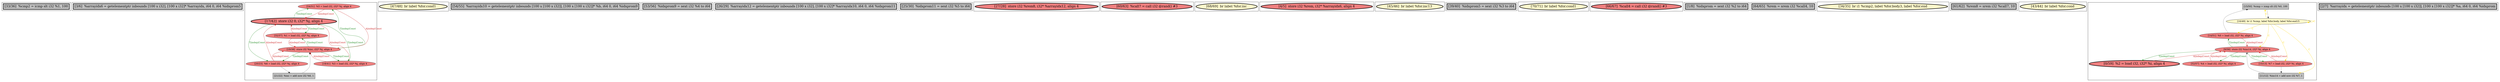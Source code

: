 
digraph G {





subgraph cluster22 {


node695 [penwidth=3.0,fontsize=20,fillcolor=grey,label="[33/36]  %cmp2 = icmp slt i32 %1, 100",shape=rectangle,style=filled ]



}

subgraph cluster20 {


node693 [penwidth=3.0,fontsize=20,fillcolor=grey,label="[3/6]  %arrayidx6 = getelementptr inbounds [100 x i32], [100 x i32]* %arrayidx, i64 0, i64 %idxprom5",shape=rectangle,style=filled ]



}

subgraph cluster18 {


node691 [fillcolor=lightcoral,label="[24/31]  %5 = load i32, i32* %j, align 4",shape=ellipse,style=filled ]
node688 [penwidth=3.0,fontsize=20,fillcolor=lightcoral,label="[17/42]  store i32 0, i32* %j, align 4",shape=ellipse,style=filled ]
node690 [fillcolor=lightcoral,label="[20/23]  %6 = load i32, i32* %j, align 4",shape=ellipse,style=filled ]
node686 [fillcolor=lightcoral,label="[18/41]  %3 = load i32, i32* %j, align 4",shape=ellipse,style=filled ]
node685 [fillcolor=lightcoral,label="[32/37]  %1 = load i32, i32* %j, align 4",shape=ellipse,style=filled ]
node687 [fillcolor=grey,label="[21/22]  %inc = add nsw i32 %6, 1",shape=rectangle,style=filled ]
node689 [fillcolor=lightcoral,label="[19/38]  store i32 %inc, i32* %j, align 4",shape=ellipse,style=filled ]

node690->node687 [style=solid,color=black,label="",penwidth=0.5,fontcolor=black ]
node689->node691 [style=solid,color=forestgreen,label="T|indep|Const",penwidth=1.0,fontcolor=forestgreen ]
node686->node689 [style=solid,color=firebrick3,label="A|indep|Const",penwidth=1.0,fontcolor=firebrick3 ]
node688->node685 [style=solid,color=forestgreen,label="T|indep|Const",penwidth=1.0,fontcolor=forestgreen ]
node685->node688 [style=solid,color=firebrick3,label="A|indep|Const",penwidth=1.0,fontcolor=firebrick3 ]
node689->node686 [style=solid,color=forestgreen,label="T|indep|Const",penwidth=1.0,fontcolor=forestgreen ]
node688->node686 [style=solid,color=forestgreen,label="T|indep|Const",penwidth=1.0,fontcolor=forestgreen ]
node690->node689 [style=solid,color=firebrick3,label="A|indep|Const",penwidth=1.0,fontcolor=firebrick3 ]
node686->node688 [style=solid,color=firebrick3,label="A|indep|Const",penwidth=1.0,fontcolor=firebrick3 ]
node687->node689 [style=solid,color=black,label="",penwidth=0.5,fontcolor=black ]
node685->node689 [style=solid,color=firebrick3,label="A|indep|Const",penwidth=1.0,fontcolor=firebrick3 ]
node689->node685 [style=solid,color=forestgreen,label="T|indep|Const",penwidth=1.0,fontcolor=forestgreen ]
node688->node690 [style=solid,color=forestgreen,label="T|indep|Const",penwidth=1.0,fontcolor=forestgreen ]
node691->node688 [style=solid,color=firebrick3,label="A|indep|Const",penwidth=1.0,fontcolor=firebrick3 ]
node690->node688 [style=solid,color=firebrick3,label="A|indep|Const",penwidth=1.0,fontcolor=firebrick3 ]
node688->node691 [style=solid,color=forestgreen,label="T|indep|Const",penwidth=1.0,fontcolor=forestgreen ]
node689->node690 [style=solid,color=forestgreen,label="T|indep|Const",penwidth=1.0,fontcolor=forestgreen ]
node691->node689 [style=solid,color=firebrick3,label="A|indep|Const",penwidth=1.0,fontcolor=firebrick3 ]


}

subgraph cluster16 {


node683 [penwidth=3.0,fontsize=20,fillcolor=lemonchiffon,label="[47/48]  br label %for.cond1",shape=ellipse,style=filled ]



}

subgraph cluster17 {


node684 [penwidth=3.0,fontsize=20,fillcolor=grey,label="[54/55]  %arrayidx10 = getelementptr inbounds [100 x [100 x i32]], [100 x [100 x i32]]* %b, i64 0, i64 %idxprom9",shape=rectangle,style=filled ]



}

subgraph cluster4 {


node664 [penwidth=3.0,fontsize=20,fillcolor=grey,label="[53/56]  %idxprom9 = sext i32 %4 to i64",shape=rectangle,style=filled ]



}

subgraph cluster3 {


node663 [penwidth=3.0,fontsize=20,fillcolor=grey,label="[26/29]  %arrayidx12 = getelementptr inbounds [100 x i32], [100 x i32]* %arrayidx10, i64 0, i64 %idxprom11",shape=rectangle,style=filled ]



}

subgraph cluster2 {


node662 [penwidth=3.0,fontsize=20,fillcolor=grey,label="[25/30]  %idxprom11 = sext i32 %5 to i64",shape=rectangle,style=filled ]



}

subgraph cluster1 {


node661 [penwidth=3.0,fontsize=20,fillcolor=lightcoral,label="[27/28]  store i32 %rem8, i32* %arrayidx12, align 4",shape=ellipse,style=filled ]



}

subgraph cluster12 {


node672 [penwidth=3.0,fontsize=20,fillcolor=lightcoral,label="[60/63]  %call7 = call i32 @rand() #3",shape=ellipse,style=filled ]



}

subgraph cluster5 {


node665 [penwidth=3.0,fontsize=20,fillcolor=lemonchiffon,label="[68/69]  br label %for.inc",shape=ellipse,style=filled ]



}

subgraph cluster0 {


node660 [penwidth=3.0,fontsize=20,fillcolor=lightcoral,label="[4/5]  store i32 %rem, i32* %arrayidx6, align 4",shape=ellipse,style=filled ]



}

subgraph cluster6 {


node666 [penwidth=3.0,fontsize=20,fillcolor=lemonchiffon,label="[45/46]  br label %for.inc13",shape=ellipse,style=filled ]



}

subgraph cluster14 {


node681 [penwidth=3.0,fontsize=20,fillcolor=grey,label="[39/40]  %idxprom5 = sext i32 %3 to i64",shape=rectangle,style=filled ]



}

subgraph cluster7 {


node667 [penwidth=3.0,fontsize=20,fillcolor=lemonchiffon,label="[70/71]  br label %for.cond1",shape=ellipse,style=filled ]



}

subgraph cluster8 {


node668 [penwidth=3.0,fontsize=20,fillcolor=lightcoral,label="[66/67]  %call4 = call i32 @rand() #3",shape=ellipse,style=filled ]



}

subgraph cluster21 {


node694 [penwidth=3.0,fontsize=20,fillcolor=grey,label="[1/8]  %idxprom = sext i32 %2 to i64",shape=rectangle,style=filled ]



}

subgraph cluster9 {


node669 [penwidth=3.0,fontsize=20,fillcolor=grey,label="[64/65]  %rem = srem i32 %call4, 10",shape=rectangle,style=filled ]



}

subgraph cluster19 {


node692 [penwidth=3.0,fontsize=20,fillcolor=lemonchiffon,label="[34/35]  br i1 %cmp2, label %for.body3, label %for.end",shape=ellipse,style=filled ]



}

subgraph cluster10 {


node670 [penwidth=3.0,fontsize=20,fillcolor=grey,label="[61/62]  %rem8 = srem i32 %call7, 10",shape=rectangle,style=filled ]



}

subgraph cluster11 {


node671 [penwidth=3.0,fontsize=20,fillcolor=lemonchiffon,label="[43/44]  br label %for.cond",shape=ellipse,style=filled ]



}

subgraph cluster13 {


node680 [fillcolor=grey,label="[15/50]  %cmp = icmp slt i32 %0, 100",shape=rectangle,style=filled ]
node679 [fillcolor=lemonchiffon,label="[16/49]  br i1 %cmp, label %for.body, label %for.end15",shape=ellipse,style=filled ]
node674 [fillcolor=lightcoral,label="[10/13]  %7 = load i32, i32* %i, align 4",shape=ellipse,style=filled ]
node673 [fillcolor=lightcoral,label="[52/57]  %4 = load i32, i32* %i, align 4",shape=ellipse,style=filled ]
node677 [penwidth=3.0,fontsize=20,fillcolor=lightcoral,label="[0/59]  %2 = load i32, i32* %i, align 4",shape=ellipse,style=filled ]
node676 [fillcolor=grey,label="[11/12]  %inc14 = add nsw i32 %7, 1",shape=rectangle,style=filled ]
node675 [fillcolor=lightcoral,label="[9/58]  store i32 %inc14, i32* %i, align 4",shape=ellipse,style=filled ]
node678 [fillcolor=lightcoral,label="[14/51]  %0 = load i32, i32* %i, align 4",shape=ellipse,style=filled ]

node675->node674 [style=solid,color=forestgreen,label="T|indep|Const",penwidth=1.0,fontcolor=forestgreen ]
node673->node675 [style=solid,color=firebrick3,label="A|indep|Const",penwidth=1.0,fontcolor=firebrick3 ]
node674->node676 [style=solid,color=black,label="",penwidth=0.5,fontcolor=black ]
node675->node673 [style=solid,color=forestgreen,label="T|indep|Const",penwidth=1.0,fontcolor=forestgreen ]
node680->node679 [style=solid,color=black,label="",penwidth=0.5,fontcolor=black ]
node679->node678 [style=solid,color=gold,label="C",penwidth=1.0,fontcolor=gold ]
node679->node679 [style=solid,color=gold,label="C",penwidth=1.0,fontcolor=gold ]
node679->node680 [style=solid,color=gold,label="C",penwidth=1.0,fontcolor=gold ]
node674->node675 [style=solid,color=firebrick3,label="A|indep|Const",penwidth=1.0,fontcolor=firebrick3 ]
node676->node675 [style=solid,color=black,label="",penwidth=0.5,fontcolor=black ]
node678->node675 [style=solid,color=firebrick3,label="A|indep|Const",penwidth=1.0,fontcolor=firebrick3 ]
node675->node678 [style=solid,color=forestgreen,label="T|indep|Const",penwidth=1.0,fontcolor=forestgreen ]
node677->node675 [style=solid,color=firebrick3,label="A|indep|Const",penwidth=1.0,fontcolor=firebrick3 ]
node679->node675 [style=solid,color=gold,label="C",penwidth=1.0,fontcolor=gold ]
node678->node680 [style=solid,color=black,label="",penwidth=0.5,fontcolor=black ]
node675->node677 [style=solid,color=forestgreen,label="T|indep|Const",penwidth=1.0,fontcolor=forestgreen ]
node679->node674 [style=solid,color=gold,label="C",penwidth=1.0,fontcolor=gold ]
node679->node676 [style=solid,color=gold,label="C",penwidth=1.0,fontcolor=gold ]


}

subgraph cluster15 {


node682 [penwidth=3.0,fontsize=20,fillcolor=grey,label="[2/7]  %arrayidx = getelementptr inbounds [100 x [100 x i32]], [100 x [100 x i32]]* %a, i64 0, i64 %idxprom",shape=rectangle,style=filled ]



}

}
